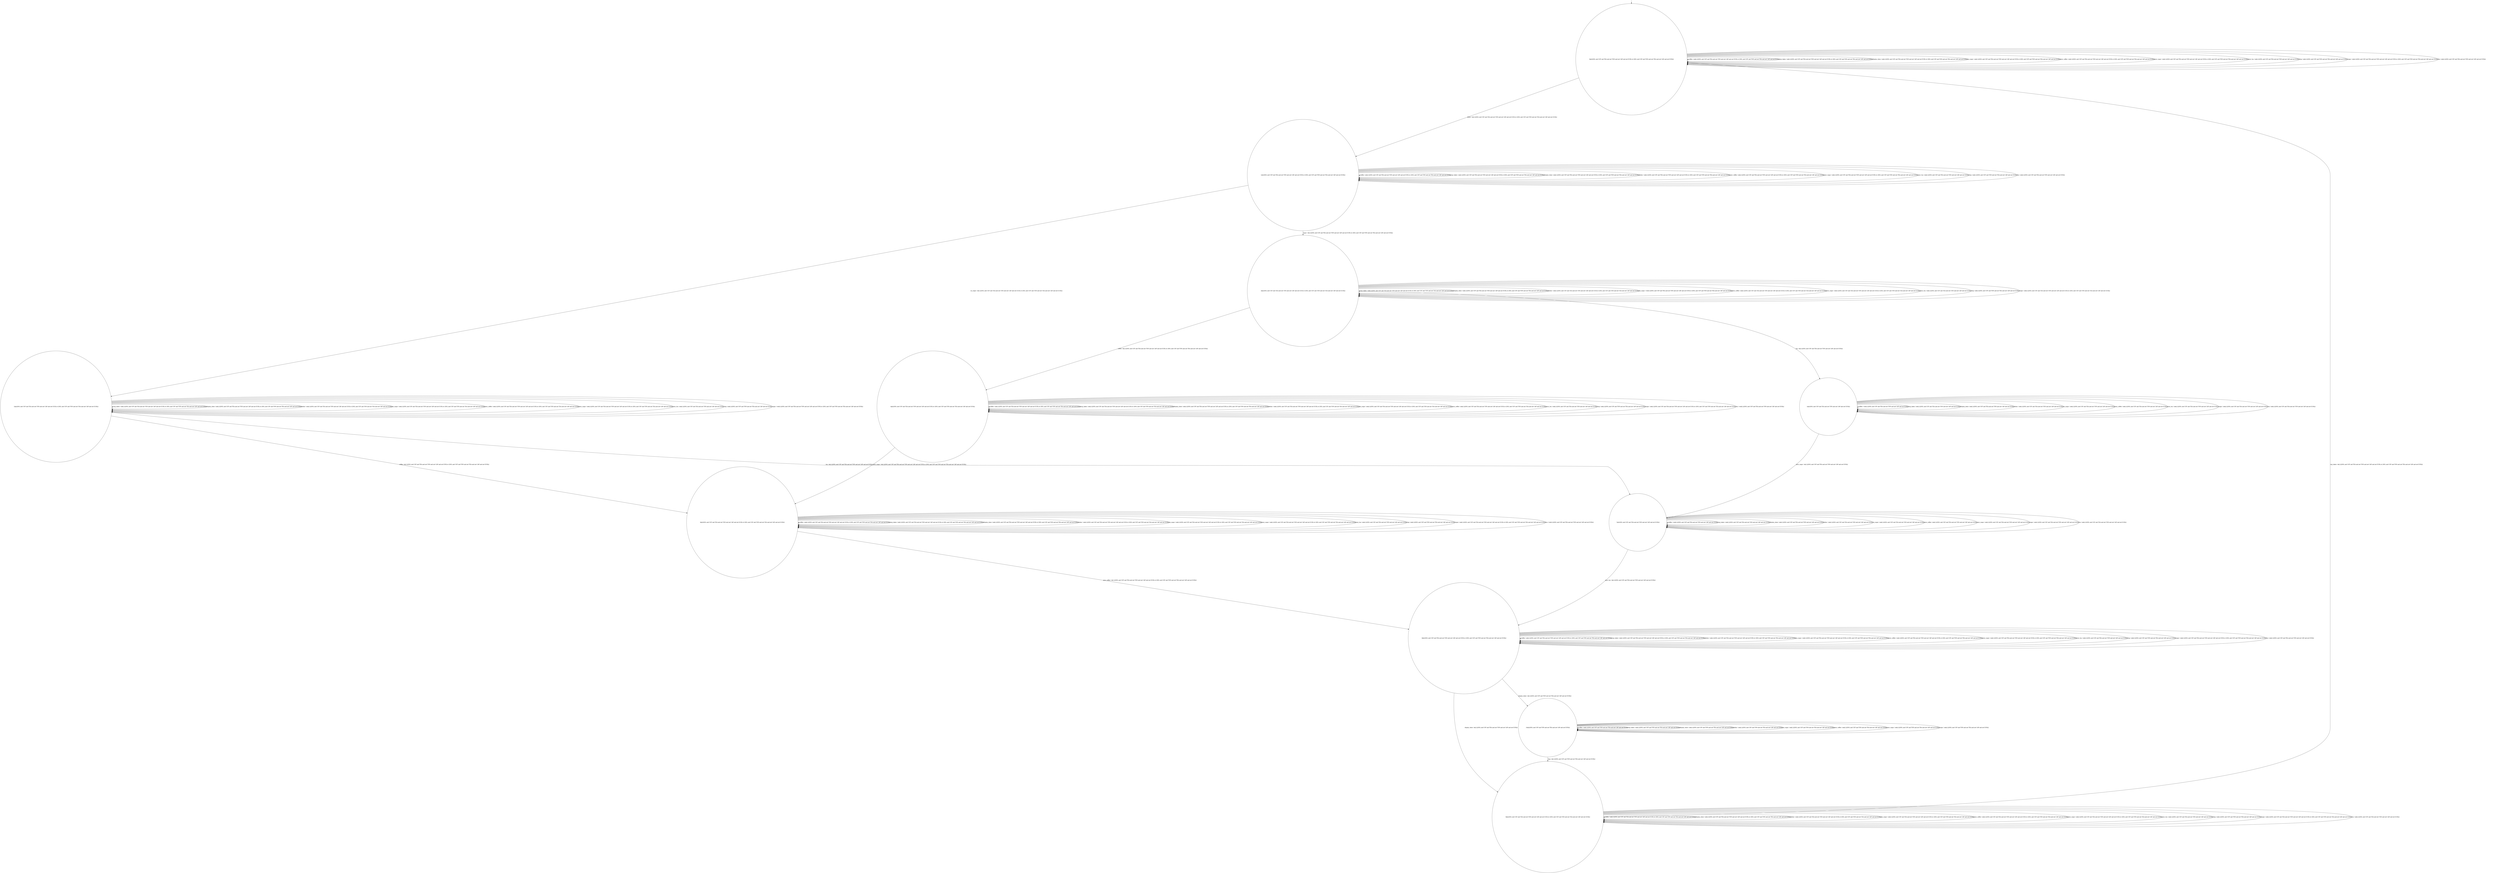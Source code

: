 digraph g {
	edge [lblstyle="above, sloped"];
	s0 [shape="circle" label="0@[((DOL and COF and TEA and not TON and not CAP and not EUR) or (DOL and COF and TON and not TEA and not CAP and not EUR))]"];
	s1 [shape="circle" label="1@[((DOL and COF and TEA and not TON and not CAP and not EUR) or (DOL and COF and TON and not TEA and not CAP and not EUR))]"];
	s2 [shape="circle" label="2@[((DOL and COF and TEA and not TON and not CAP and not EUR) or (DOL and COF and TON and not TEA and not CAP and not EUR))]"];
	s3 [shape="circle" label="3@[((DOL and COF and TEA and not TON and not CAP and not EUR) or (DOL and COF and TON and not TEA and not CAP and not EUR))]"];
	s4 [shape="circle" label="4@[((DOL and COF and TEA and not TON and not CAP and not EUR) or (DOL and COF and TON and not TEA and not CAP and not EUR))]"];
	s5 [shape="circle" label="5@[((DOL and COF and TEA and not TON and not CAP and not EUR))]"];
	s6 [shape="circle" label="6@[((DOL and COF and TEA and not TON and not CAP and not EUR) or (DOL and COF and TON and not TEA and not CAP and not EUR))]"];
	s7 [shape="circle" label="7@[((DOL and COF and TEA and not TON and not CAP and not EUR))]"];
	s8 [shape="circle" label="8@[((DOL and COF and TEA and not TON and not CAP and not EUR) or (DOL and COF and TON and not TEA and not CAP and not EUR))]"];
	s9 [shape="circle" label="9@[((DOL and COF and TEA and not TON and not CAP and not EUR) or (DOL and COF and TON and not TEA and not CAP and not EUR))]"];
	s10 [shape="circle" label="10@[((DOL and COF and TON and not TEA and not CAP and not EUR))]"];
	s0 -> s0 [label="coffee / nok() [((DOL and COF and TEA and not TON and not CAP and not EUR) or (DOL and COF and TON and not TEA and not CAP and not EUR))]"];
	s0 -> s0 [label="cup_taken / nok() [((DOL and COF and TEA and not TON and not CAP and not EUR) or (DOL and COF and TON and not TEA and not CAP and not EUR))]"];
	s0 -> s0 [label="display_done / nok() [((DOL and COF and TEA and not TON and not CAP and not EUR) or (DOL and COF and TON and not TEA and not CAP and not EUR))]"];
	s0 -> s1 [label="dollar / ok() [((DOL and COF and TEA and not TON and not CAP and not EUR) or (DOL and COF and TON and not TEA and not CAP and not EUR))]"];
	s0 -> s0 [label="no_sugar / nok() [((DOL and COF and TEA and not TON and not CAP and not EUR) or (DOL and COF and TON and not TEA and not CAP and not EUR))]"];
	s0 -> s0 [label="pour_coffee / nok() [((DOL and COF and TEA and not TON and not CAP and not EUR) or (DOL and COF and TON and not TEA and not CAP and not EUR))]"];
	s0 -> s0 [label="pour_sugar / nok() [((DOL and COF and TEA and not TON and not CAP and not EUR) or (DOL and COF and TON and not TEA and not CAP and not EUR))]"];
	s0 -> s0 [label="pour_tea / nok() [((DOL and COF and TEA and not TON and not CAP and not EUR))]"];
	s0 -> s0 [label="ring / nok() [((DOL and COF and TON and not TEA and not CAP and not EUR))]"];
	s0 -> s0 [label="sugar / nok() [((DOL and COF and TEA and not TON and not CAP and not EUR) or (DOL and COF and TON and not TEA and not CAP and not EUR))]"];
	s0 -> s0 [label="tea / nok() [((DOL and COF and TEA and not TON and not CAP and not EUR))]"];
	s1 -> s1 [label="coffee / nok() [((DOL and COF and TEA and not TON and not CAP and not EUR) or (DOL and COF and TON and not TEA and not CAP and not EUR))]"];
	s1 -> s1 [label="cup_taken / nok() [((DOL and COF and TEA and not TON and not CAP and not EUR) or (DOL and COF and TON and not TEA and not CAP and not EUR))]"];
	s1 -> s1 [label="display_done / nok() [((DOL and COF and TEA and not TON and not CAP and not EUR) or (DOL and COF and TON and not TEA and not CAP and not EUR))]"];
	s1 -> s1 [label="dollar / nok() [((DOL and COF and TEA and not TON and not CAP and not EUR) or (DOL and COF and TON and not TEA and not CAP and not EUR))]"];
	s1 -> s2 [label="no_sugar / ok() [((DOL and COF and TEA and not TON and not CAP and not EUR) or (DOL and COF and TON and not TEA and not CAP and not EUR))]"];
	s1 -> s1 [label="pour_coffee / nok() [((DOL and COF and TEA and not TON and not CAP and not EUR) or (DOL and COF and TON and not TEA and not CAP and not EUR))]"];
	s1 -> s1 [label="pour_sugar / nok() [((DOL and COF and TEA and not TON and not CAP and not EUR) or (DOL and COF and TON and not TEA and not CAP and not EUR))]"];
	s1 -> s1 [label="pour_tea / nok() [((DOL and COF and TEA and not TON and not CAP and not EUR))]"];
	s1 -> s1 [label="ring / nok() [((DOL and COF and TON and not TEA and not CAP and not EUR))]"];
	s1 -> s3 [label="sugar / ok() [((DOL and COF and TEA and not TON and not CAP and not EUR) or (DOL and COF and TON and not TEA and not CAP and not EUR))]"];
	s1 -> s1 [label="tea / nok() [((DOL and COF and TEA and not TON and not CAP and not EUR))]"];
	s2 -> s6 [label="coffee / ok() [((DOL and COF and TEA and not TON and not CAP and not EUR) or (DOL and COF and TON and not TEA and not CAP and not EUR))]"];
	s2 -> s2 [label="cup_taken / nok() [((DOL and COF and TEA and not TON and not CAP and not EUR) or (DOL and COF and TON and not TEA and not CAP and not EUR))]"];
	s2 -> s2 [label="display_done / nok() [((DOL and COF and TEA and not TON and not CAP and not EUR) or (DOL and COF and TON and not TEA and not CAP and not EUR))]"];
	s2 -> s2 [label="dollar / nok() [((DOL and COF and TEA and not TON and not CAP and not EUR) or (DOL and COF and TON and not TEA and not CAP and not EUR))]"];
	s2 -> s2 [label="no_sugar / nok() [((DOL and COF and TEA and not TON and not CAP and not EUR) or (DOL and COF and TON and not TEA and not CAP and not EUR))]"];
	s2 -> s2 [label="pour_coffee / nok() [((DOL and COF and TEA and not TON and not CAP and not EUR) or (DOL and COF and TON and not TEA and not CAP and not EUR))]"];
	s2 -> s2 [label="pour_sugar / nok() [((DOL and COF and TEA and not TON and not CAP and not EUR) or (DOL and COF and TON and not TEA and not CAP and not EUR))]"];
	s2 -> s2 [label="pour_tea / nok() [((DOL and COF and TEA and not TON and not CAP and not EUR))]"];
	s2 -> s2 [label="ring / nok() [((DOL and COF and TON and not TEA and not CAP and not EUR))]"];
	s2 -> s2 [label="sugar / void() [((DOL and COF and TEA and not TON and not CAP and not EUR) or (DOL and COF and TON and not TEA and not CAP and not EUR))]"];
	s2 -> s7 [label="tea / ok() [((DOL and COF and TEA and not TON and not CAP and not EUR))]"];
	s3 -> s4 [label="coffee / ok() [((DOL and COF and TEA and not TON and not CAP and not EUR) or (DOL and COF and TON and not TEA and not CAP and not EUR))]"];
	s3 -> s3 [label="cup_taken / nok() [((DOL and COF and TEA and not TON and not CAP and not EUR) or (DOL and COF and TON and not TEA and not CAP and not EUR))]"];
	s3 -> s3 [label="display_done / nok() [((DOL and COF and TEA and not TON and not CAP and not EUR) or (DOL and COF and TON and not TEA and not CAP and not EUR))]"];
	s3 -> s3 [label="dollar / nok() [((DOL and COF and TEA and not TON and not CAP and not EUR) or (DOL and COF and TON and not TEA and not CAP and not EUR))]"];
	s3 -> s3 [label="no_sugar / void() [((DOL and COF and TEA and not TON and not CAP and not EUR) or (DOL and COF and TON and not TEA and not CAP and not EUR))]"];
	s3 -> s3 [label="pour_coffee / nok() [((DOL and COF and TEA and not TON and not CAP and not EUR) or (DOL and COF and TON and not TEA and not CAP and not EUR))]"];
	s3 -> s3 [label="pour_sugar / nok() [((DOL and COF and TEA and not TON and not CAP and not EUR) or (DOL and COF and TON and not TEA and not CAP and not EUR))]"];
	s3 -> s3 [label="pour_tea / nok() [((DOL and COF and TEA and not TON and not CAP and not EUR))]"];
	s3 -> s3 [label="ring / nok() [((DOL and COF and TON and not TEA and not CAP and not EUR))]"];
	s3 -> s3 [label="sugar / nok() [((DOL and COF and TEA and not TON and not CAP and not EUR) or (DOL and COF and TON and not TEA and not CAP and not EUR))]"];
	s3 -> s5 [label="tea / ok() [((DOL and COF and TEA and not TON and not CAP and not EUR))]"];
	s4 -> s4 [label="coffee / nok() [((DOL and COF and TEA and not TON and not CAP and not EUR) or (DOL and COF and TON and not TEA and not CAP and not EUR))]"];
	s4 -> s4 [label="cup_taken / nok() [((DOL and COF and TEA and not TON and not CAP and not EUR) or (DOL and COF and TON and not TEA and not CAP and not EUR))]"];
	s4 -> s4 [label="display_done / nok() [((DOL and COF and TEA and not TON and not CAP and not EUR) or (DOL and COF and TON and not TEA and not CAP and not EUR))]"];
	s4 -> s4 [label="dollar / nok() [((DOL and COF and TEA and not TON and not CAP and not EUR) or (DOL and COF and TON and not TEA and not CAP and not EUR))]"];
	s4 -> s4 [label="no_sugar / nok() [((DOL and COF and TEA and not TON and not CAP and not EUR) or (DOL and COF and TON and not TEA and not CAP and not EUR))]"];
	s4 -> s4 [label="pour_coffee / nok() [((DOL and COF and TEA and not TON and not CAP and not EUR) or (DOL and COF and TON and not TEA and not CAP and not EUR))]"];
	s4 -> s6 [label="pour_sugar / ok() [((DOL and COF and TEA and not TON and not CAP and not EUR) or (DOL and COF and TON and not TEA and not CAP and not EUR))]"];
	s4 -> s4 [label="pour_tea / nok() [((DOL and COF and TEA and not TON and not CAP and not EUR))]"];
	s4 -> s4 [label="ring / nok() [((DOL and COF and TON and not TEA and not CAP and not EUR))]"];
	s4 -> s4 [label="sugar / nok() [((DOL and COF and TEA and not TON and not CAP and not EUR) or (DOL and COF and TON and not TEA and not CAP and not EUR))]"];
	s4 -> s4 [label="tea / void() [((DOL and COF and TEA and not TON and not CAP and not EUR))]"];
	s5 -> s5 [label="coffee / void() [((DOL and COF and TEA and not TON and not CAP and not EUR))]"];
	s5 -> s5 [label="cup_taken / nok() [((DOL and COF and TEA and not TON and not CAP and not EUR))]"];
	s5 -> s5 [label="display_done / nok() [((DOL and COF and TEA and not TON and not CAP and not EUR))]"];
	s5 -> s5 [label="dollar / nok() [((DOL and COF and TEA and not TON and not CAP and not EUR))]"];
	s5 -> s5 [label="no_sugar / nok() [((DOL and COF and TEA and not TON and not CAP and not EUR))]"];
	s5 -> s5 [label="pour_coffee / nok() [((DOL and COF and TEA and not TON and not CAP and not EUR))]"];
	s5 -> s7 [label="pour_sugar / ok() [((DOL and COF and TEA and not TON and not CAP and not EUR))]"];
	s5 -> s5 [label="pour_tea / nok() [((DOL and COF and TEA and not TON and not CAP and not EUR))]"];
	s5 -> s5 [label="sugar / nok() [((DOL and COF and TEA and not TON and not CAP and not EUR))]"];
	s5 -> s5 [label="tea / nok() [((DOL and COF and TEA and not TON and not CAP and not EUR))]"];
	s6 -> s6 [label="coffee / nok() [((DOL and COF and TEA and not TON and not CAP and not EUR) or (DOL and COF and TON and not TEA and not CAP and not EUR))]"];
	s6 -> s6 [label="cup_taken / nok() [((DOL and COF and TEA and not TON and not CAP and not EUR) or (DOL and COF and TON and not TEA and not CAP and not EUR))]"];
	s6 -> s6 [label="display_done / nok() [((DOL and COF and TEA and not TON and not CAP and not EUR) or (DOL and COF and TON and not TEA and not CAP and not EUR))]"];
	s6 -> s6 [label="dollar / nok() [((DOL and COF and TEA and not TON and not CAP and not EUR) or (DOL and COF and TON and not TEA and not CAP and not EUR))]"];
	s6 -> s6 [label="no_sugar / nok() [((DOL and COF and TEA and not TON and not CAP and not EUR) or (DOL and COF and TON and not TEA and not CAP and not EUR))]"];
	s6 -> s8 [label="pour_coffee / ok() [((DOL and COF and TEA and not TON and not CAP and not EUR) or (DOL and COF and TON and not TEA and not CAP and not EUR))]"];
	s6 -> s6 [label="pour_sugar / nok() [((DOL and COF and TEA and not TON and not CAP and not EUR) or (DOL and COF and TON and not TEA and not CAP and not EUR))]"];
	s6 -> s6 [label="pour_tea / nok() [((DOL and COF and TEA and not TON and not CAP and not EUR))]"];
	s6 -> s6 [label="ring / nok() [((DOL and COF and TON and not TEA and not CAP and not EUR))]"];
	s6 -> s6 [label="sugar / nok() [((DOL and COF and TEA and not TON and not CAP and not EUR) or (DOL and COF and TON and not TEA and not CAP and not EUR))]"];
	s6 -> s6 [label="tea / void() [((DOL and COF and TEA and not TON and not CAP and not EUR))]"];
	s7 -> s7 [label="coffee / void() [((DOL and COF and TEA and not TON and not CAP and not EUR))]"];
	s7 -> s7 [label="cup_taken / nok() [((DOL and COF and TEA and not TON and not CAP and not EUR))]"];
	s7 -> s7 [label="display_done / nok() [((DOL and COF and TEA and not TON and not CAP and not EUR))]"];
	s7 -> s7 [label="dollar / nok() [((DOL and COF and TEA and not TON and not CAP and not EUR))]"];
	s7 -> s7 [label="no_sugar / nok() [((DOL and COF and TEA and not TON and not CAP and not EUR))]"];
	s7 -> s7 [label="pour_coffee / nok() [((DOL and COF and TEA and not TON and not CAP and not EUR))]"];
	s7 -> s7 [label="pour_sugar / nok() [((DOL and COF and TEA and not TON and not CAP and not EUR))]"];
	s7 -> s8 [label="pour_tea / ok() [((DOL and COF and TEA and not TON and not CAP and not EUR))]"];
	s7 -> s7 [label="sugar / nok() [((DOL and COF and TEA and not TON and not CAP and not EUR))]"];
	s7 -> s7 [label="tea / nok() [((DOL and COF and TEA and not TON and not CAP and not EUR))]"];
	s8 -> s8 [label="coffee / nok() [((DOL and COF and TEA and not TON and not CAP and not EUR) or (DOL and COF and TON and not TEA and not CAP and not EUR))]"];
	s8 -> s8 [label="cup_taken / nok() [((DOL and COF and TEA and not TON and not CAP and not EUR) or (DOL and COF and TON and not TEA and not CAP and not EUR))]"];
	s8 -> s9 [label="display_done / ok() [((DOL and COF and TEA and not TON and not CAP and not EUR))]"];
	s8 -> s10 [label="display_done / ok() [((DOL and COF and TON and not TEA and not CAP and not EUR))]"];
	s8 -> s8 [label="dollar / nok() [((DOL and COF and TEA and not TON and not CAP and not EUR) or (DOL and COF and TON and not TEA and not CAP and not EUR))]"];
	s8 -> s8 [label="no_sugar / nok() [((DOL and COF and TEA and not TON and not CAP and not EUR) or (DOL and COF and TON and not TEA and not CAP and not EUR))]"];
	s8 -> s8 [label="pour_coffee / nok() [((DOL and COF and TEA and not TON and not CAP and not EUR) or (DOL and COF and TON and not TEA and not CAP and not EUR))]"];
	s8 -> s8 [label="pour_sugar / nok() [((DOL and COF and TEA and not TON and not CAP and not EUR) or (DOL and COF and TON and not TEA and not CAP and not EUR))]"];
	s8 -> s8 [label="pour_tea / nok() [((DOL and COF and TEA and not TON and not CAP and not EUR))]"];
	s8 -> s8 [label="ring / nok() [((DOL and COF and TON and not TEA and not CAP and not EUR))]"];
	s8 -> s8 [label="sugar / nok() [((DOL and COF and TEA and not TON and not CAP and not EUR) or (DOL and COF and TON and not TEA and not CAP and not EUR))]"];
	s8 -> s8 [label="tea / nok() [((DOL and COF and TEA and not TON and not CAP and not EUR))]"];
	s9 -> s9 [label="coffee / nok() [((DOL and COF and TEA and not TON and not CAP and not EUR) or (DOL and COF and TON and not TEA and not CAP and not EUR))]"];
	s9 -> s0 [label="cup_taken / ok() [((DOL and COF and TEA and not TON and not CAP and not EUR) or (DOL and COF and TON and not TEA and not CAP and not EUR))]"];
	s9 -> s9 [label="display_done / nok() [((DOL and COF and TEA and not TON and not CAP and not EUR) or (DOL and COF and TON and not TEA and not CAP and not EUR))]"];
	s9 -> s9 [label="dollar / nok() [((DOL and COF and TEA and not TON and not CAP and not EUR) or (DOL and COF and TON and not TEA and not CAP and not EUR))]"];
	s9 -> s9 [label="no_sugar / nok() [((DOL and COF and TEA and not TON and not CAP and not EUR) or (DOL and COF and TON and not TEA and not CAP and not EUR))]"];
	s9 -> s9 [label="pour_coffee / nok() [((DOL and COF and TEA and not TON and not CAP and not EUR) or (DOL and COF and TON and not TEA and not CAP and not EUR))]"];
	s9 -> s9 [label="pour_sugar / nok() [((DOL and COF and TEA and not TON and not CAP and not EUR) or (DOL and COF and TON and not TEA and not CAP and not EUR))]"];
	s9 -> s9 [label="pour_tea / nok() [((DOL and COF and TEA and not TON and not CAP and not EUR))]"];
	s9 -> s9 [label="ring / nok() [((DOL and COF and TON and not TEA and not CAP and not EUR))]"];
	s9 -> s9 [label="sugar / nok() [((DOL and COF and TEA and not TON and not CAP and not EUR) or (DOL and COF and TON and not TEA and not CAP and not EUR))]"];
	s9 -> s9 [label="tea / nok() [((DOL and COF and TEA and not TON and not CAP and not EUR))]"];
	s10 -> s10 [label="coffee / nok() [((DOL and COF and TON and not TEA and not CAP and not EUR))]"];
	s10 -> s10 [label="cup_taken / nok() [((DOL and COF and TON and not TEA and not CAP and not EUR))]"];
	s10 -> s10 [label="display_done / nok() [((DOL and COF and TON and not TEA and not CAP and not EUR))]"];
	s10 -> s10 [label="dollar / nok() [((DOL and COF and TON and not TEA and not CAP and not EUR))]"];
	s10 -> s10 [label="no_sugar / nok() [((DOL and COF and TON and not TEA and not CAP and not EUR))]"];
	s10 -> s10 [label="pour_coffee / nok() [((DOL and COF and TON and not TEA and not CAP and not EUR))]"];
	s10 -> s10 [label="pour_sugar / nok() [((DOL and COF and TON and not TEA and not CAP and not EUR))]"];
	s10 -> s9 [label="ring / ok() [((DOL and COF and TON and not TEA and not CAP and not EUR))]"];
	s10 -> s10 [label="sugar / nok() [((DOL and COF and TON and not TEA and not CAP and not EUR))]"];
	__start0 [label="" shape="none" width="0" height="0"];
	__start0 -> s0;
}
